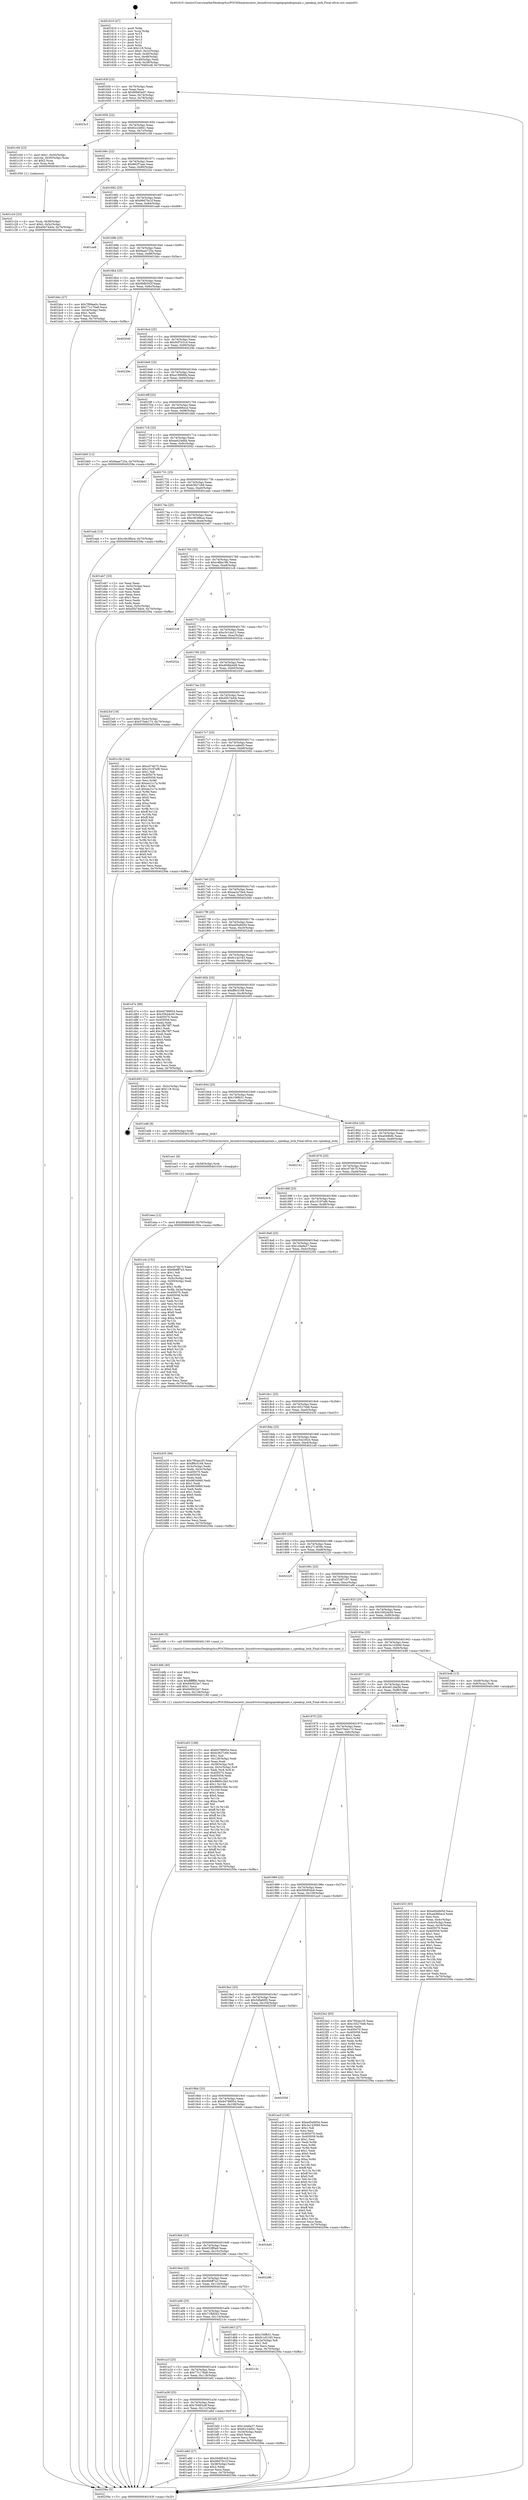 digraph "0x401610" {
  label = "0x401610 (/mnt/c/Users/mathe/Desktop/tcc/POCII/binaries/extr_linuxdriversstagingspeakupmain.c_speakup_lock_Final-ollvm.out::main(0))"
  labelloc = "t"
  node[shape=record]

  Entry [label="",width=0.3,height=0.3,shape=circle,fillcolor=black,style=filled]
  "0x40163f" [label="{
     0x40163f [23]\l
     | [instrs]\l
     &nbsp;&nbsp;0x40163f \<+3\>: mov -0x70(%rbp),%eax\l
     &nbsp;&nbsp;0x401642 \<+2\>: mov %eax,%ecx\l
     &nbsp;&nbsp;0x401644 \<+6\>: sub $0x80b83e97,%ecx\l
     &nbsp;&nbsp;0x40164a \<+3\>: mov %eax,-0x74(%rbp)\l
     &nbsp;&nbsp;0x40164d \<+3\>: mov %ecx,-0x78(%rbp)\l
     &nbsp;&nbsp;0x401650 \<+6\>: je 00000000004023c3 \<main+0xdb3\>\l
  }"]
  "0x4023c3" [label="{
     0x4023c3\l
  }", style=dashed]
  "0x401656" [label="{
     0x401656 [22]\l
     | [instrs]\l
     &nbsp;&nbsp;0x401656 \<+5\>: jmp 000000000040165b \<main+0x4b\>\l
     &nbsp;&nbsp;0x40165b \<+3\>: mov -0x74(%rbp),%eax\l
     &nbsp;&nbsp;0x40165e \<+5\>: sub $0x82c24841,%eax\l
     &nbsp;&nbsp;0x401663 \<+3\>: mov %eax,-0x7c(%rbp)\l
     &nbsp;&nbsp;0x401666 \<+6\>: je 0000000000401c0d \<main+0x5fd\>\l
  }"]
  Exit [label="",width=0.3,height=0.3,shape=circle,fillcolor=black,style=filled,peripheries=2]
  "0x401c0d" [label="{
     0x401c0d [23]\l
     | [instrs]\l
     &nbsp;&nbsp;0x401c0d \<+7\>: movl $0x1,-0x50(%rbp)\l
     &nbsp;&nbsp;0x401c14 \<+4\>: movslq -0x50(%rbp),%rax\l
     &nbsp;&nbsp;0x401c18 \<+4\>: shl $0x2,%rax\l
     &nbsp;&nbsp;0x401c1c \<+3\>: mov %rax,%rdi\l
     &nbsp;&nbsp;0x401c1f \<+5\>: call 0000000000401050 \<malloc@plt\>\l
     | [calls]\l
     &nbsp;&nbsp;0x401050 \{1\} (unknown)\l
  }"]
  "0x40166c" [label="{
     0x40166c [22]\l
     | [instrs]\l
     &nbsp;&nbsp;0x40166c \<+5\>: jmp 0000000000401671 \<main+0x61\>\l
     &nbsp;&nbsp;0x401671 \<+3\>: mov -0x74(%rbp),%eax\l
     &nbsp;&nbsp;0x401674 \<+5\>: sub $0x962f7aae,%eax\l
     &nbsp;&nbsp;0x401679 \<+3\>: mov %eax,-0x80(%rbp)\l
     &nbsp;&nbsp;0x40167c \<+6\>: je 000000000040232e \<main+0xd1e\>\l
  }"]
  "0x401eea" [label="{
     0x401eea [12]\l
     | [instrs]\l
     &nbsp;&nbsp;0x401eea \<+7\>: movl $0xd0dbb4d9,-0x70(%rbp)\l
     &nbsp;&nbsp;0x401ef1 \<+5\>: jmp 000000000040259a \<main+0xf8a\>\l
  }"]
  "0x40232e" [label="{
     0x40232e\l
  }", style=dashed]
  "0x401682" [label="{
     0x401682 [25]\l
     | [instrs]\l
     &nbsp;&nbsp;0x401682 \<+5\>: jmp 0000000000401687 \<main+0x77\>\l
     &nbsp;&nbsp;0x401687 \<+3\>: mov -0x74(%rbp),%eax\l
     &nbsp;&nbsp;0x40168a \<+5\>: sub $0x99d70c1f,%eax\l
     &nbsp;&nbsp;0x40168f \<+6\>: mov %eax,-0x84(%rbp)\l
     &nbsp;&nbsp;0x401695 \<+6\>: je 0000000000401aa8 \<main+0x498\>\l
  }"]
  "0x401ee1" [label="{
     0x401ee1 [9]\l
     | [instrs]\l
     &nbsp;&nbsp;0x401ee1 \<+4\>: mov -0x58(%rbp),%rdi\l
     &nbsp;&nbsp;0x401ee5 \<+5\>: call 0000000000401030 \<free@plt\>\l
     | [calls]\l
     &nbsp;&nbsp;0x401030 \{1\} (unknown)\l
  }"]
  "0x401aa8" [label="{
     0x401aa8\l
  }", style=dashed]
  "0x40169b" [label="{
     0x40169b [25]\l
     | [instrs]\l
     &nbsp;&nbsp;0x40169b \<+5\>: jmp 00000000004016a0 \<main+0x90\>\l
     &nbsp;&nbsp;0x4016a0 \<+3\>: mov -0x74(%rbp),%eax\l
     &nbsp;&nbsp;0x4016a3 \<+5\>: sub $0x9aae725a,%eax\l
     &nbsp;&nbsp;0x4016a8 \<+6\>: mov %eax,-0x88(%rbp)\l
     &nbsp;&nbsp;0x4016ae \<+6\>: je 0000000000401bbc \<main+0x5ac\>\l
  }"]
  "0x401e03" [label="{
     0x401e03 [168]\l
     | [instrs]\l
     &nbsp;&nbsp;0x401e03 \<+5\>: mov $0x64788954,%ecx\l
     &nbsp;&nbsp;0x401e08 \<+5\>: mov $0xb3827c69,%edx\l
     &nbsp;&nbsp;0x401e0d \<+3\>: mov $0x1,%sil\l
     &nbsp;&nbsp;0x401e10 \<+6\>: mov -0x128(%rbp),%edi\l
     &nbsp;&nbsp;0x401e16 \<+3\>: imul %eax,%edi\l
     &nbsp;&nbsp;0x401e19 \<+4\>: mov -0x58(%rbp),%r8\l
     &nbsp;&nbsp;0x401e1d \<+4\>: movslq -0x5c(%rbp),%r9\l
     &nbsp;&nbsp;0x401e21 \<+4\>: mov %edi,(%r8,%r9,4)\l
     &nbsp;&nbsp;0x401e25 \<+7\>: mov 0x405070,%eax\l
     &nbsp;&nbsp;0x401e2c \<+7\>: mov 0x405058,%edi\l
     &nbsp;&nbsp;0x401e33 \<+3\>: mov %eax,%r10d\l
     &nbsp;&nbsp;0x401e36 \<+7\>: add $0x9880c3b0,%r10d\l
     &nbsp;&nbsp;0x401e3d \<+4\>: sub $0x1,%r10d\l
     &nbsp;&nbsp;0x401e41 \<+7\>: sub $0x9880c3b0,%r10d\l
     &nbsp;&nbsp;0x401e48 \<+4\>: imul %r10d,%eax\l
     &nbsp;&nbsp;0x401e4c \<+3\>: and $0x1,%eax\l
     &nbsp;&nbsp;0x401e4f \<+3\>: cmp $0x0,%eax\l
     &nbsp;&nbsp;0x401e52 \<+4\>: sete %r11b\l
     &nbsp;&nbsp;0x401e56 \<+3\>: cmp $0xa,%edi\l
     &nbsp;&nbsp;0x401e59 \<+3\>: setl %bl\l
     &nbsp;&nbsp;0x401e5c \<+3\>: mov %r11b,%r14b\l
     &nbsp;&nbsp;0x401e5f \<+4\>: xor $0xff,%r14b\l
     &nbsp;&nbsp;0x401e63 \<+3\>: mov %bl,%r15b\l
     &nbsp;&nbsp;0x401e66 \<+4\>: xor $0xff,%r15b\l
     &nbsp;&nbsp;0x401e6a \<+4\>: xor $0x0,%sil\l
     &nbsp;&nbsp;0x401e6e \<+3\>: mov %r14b,%r12b\l
     &nbsp;&nbsp;0x401e71 \<+4\>: and $0x0,%r12b\l
     &nbsp;&nbsp;0x401e75 \<+3\>: and %sil,%r11b\l
     &nbsp;&nbsp;0x401e78 \<+3\>: mov %r15b,%r13b\l
     &nbsp;&nbsp;0x401e7b \<+4\>: and $0x0,%r13b\l
     &nbsp;&nbsp;0x401e7f \<+3\>: and %sil,%bl\l
     &nbsp;&nbsp;0x401e82 \<+3\>: or %r11b,%r12b\l
     &nbsp;&nbsp;0x401e85 \<+3\>: or %bl,%r13b\l
     &nbsp;&nbsp;0x401e88 \<+3\>: xor %r13b,%r12b\l
     &nbsp;&nbsp;0x401e8b \<+3\>: or %r15b,%r14b\l
     &nbsp;&nbsp;0x401e8e \<+4\>: xor $0xff,%r14b\l
     &nbsp;&nbsp;0x401e92 \<+4\>: or $0x0,%sil\l
     &nbsp;&nbsp;0x401e96 \<+3\>: and %sil,%r14b\l
     &nbsp;&nbsp;0x401e99 \<+3\>: or %r14b,%r12b\l
     &nbsp;&nbsp;0x401e9c \<+4\>: test $0x1,%r12b\l
     &nbsp;&nbsp;0x401ea0 \<+3\>: cmovne %edx,%ecx\l
     &nbsp;&nbsp;0x401ea3 \<+3\>: mov %ecx,-0x70(%rbp)\l
     &nbsp;&nbsp;0x401ea6 \<+5\>: jmp 000000000040259a \<main+0xf8a\>\l
  }"]
  "0x401bbc" [label="{
     0x401bbc [27]\l
     | [instrs]\l
     &nbsp;&nbsp;0x401bbc \<+5\>: mov $0x7f99ae0c,%eax\l
     &nbsp;&nbsp;0x401bc1 \<+5\>: mov $0x77c176a8,%ecx\l
     &nbsp;&nbsp;0x401bc6 \<+3\>: mov -0x34(%rbp),%edx\l
     &nbsp;&nbsp;0x401bc9 \<+3\>: cmp $0x1,%edx\l
     &nbsp;&nbsp;0x401bcc \<+3\>: cmovl %ecx,%eax\l
     &nbsp;&nbsp;0x401bcf \<+3\>: mov %eax,-0x70(%rbp)\l
     &nbsp;&nbsp;0x401bd2 \<+5\>: jmp 000000000040259a \<main+0xf8a\>\l
  }"]
  "0x4016b4" [label="{
     0x4016b4 [25]\l
     | [instrs]\l
     &nbsp;&nbsp;0x4016b4 \<+5\>: jmp 00000000004016b9 \<main+0xa9\>\l
     &nbsp;&nbsp;0x4016b9 \<+3\>: mov -0x74(%rbp),%eax\l
     &nbsp;&nbsp;0x4016bc \<+5\>: sub $0x9bfb502f,%eax\l
     &nbsp;&nbsp;0x4016c1 \<+6\>: mov %eax,-0x8c(%rbp)\l
     &nbsp;&nbsp;0x4016c7 \<+6\>: je 0000000000402040 \<main+0xa30\>\l
  }"]
  "0x401ddb" [label="{
     0x401ddb [40]\l
     | [instrs]\l
     &nbsp;&nbsp;0x401ddb \<+5\>: mov $0x2,%ecx\l
     &nbsp;&nbsp;0x401de0 \<+1\>: cltd\l
     &nbsp;&nbsp;0x401de1 \<+2\>: idiv %ecx\l
     &nbsp;&nbsp;0x401de3 \<+6\>: imul $0xfffffffe,%edx,%ecx\l
     &nbsp;&nbsp;0x401de9 \<+6\>: sub $0x840922e7,%ecx\l
     &nbsp;&nbsp;0x401def \<+3\>: add $0x1,%ecx\l
     &nbsp;&nbsp;0x401df2 \<+6\>: add $0x840922e7,%ecx\l
     &nbsp;&nbsp;0x401df8 \<+6\>: mov %ecx,-0x128(%rbp)\l
     &nbsp;&nbsp;0x401dfe \<+5\>: call 0000000000401160 \<next_i\>\l
     | [calls]\l
     &nbsp;&nbsp;0x401160 \{1\} (/mnt/c/Users/mathe/Desktop/tcc/POCII/binaries/extr_linuxdriversstagingspeakupmain.c_speakup_lock_Final-ollvm.out::next_i)\l
  }"]
  "0x402040" [label="{
     0x402040\l
  }", style=dashed]
  "0x4016cd" [label="{
     0x4016cd [25]\l
     | [instrs]\l
     &nbsp;&nbsp;0x4016cd \<+5\>: jmp 00000000004016d2 \<main+0xc2\>\l
     &nbsp;&nbsp;0x4016d2 \<+3\>: mov -0x74(%rbp),%eax\l
     &nbsp;&nbsp;0x4016d5 \<+5\>: sub $0x9cf7e31d,%eax\l
     &nbsp;&nbsp;0x4016da \<+6\>: mov %eax,-0x90(%rbp)\l
     &nbsp;&nbsp;0x4016e0 \<+6\>: je 000000000040229e \<main+0xc8e\>\l
  }"]
  "0x401c24" [label="{
     0x401c24 [23]\l
     | [instrs]\l
     &nbsp;&nbsp;0x401c24 \<+4\>: mov %rax,-0x58(%rbp)\l
     &nbsp;&nbsp;0x401c28 \<+7\>: movl $0x0,-0x5c(%rbp)\l
     &nbsp;&nbsp;0x401c2f \<+7\>: movl $0xd5b74dcb,-0x70(%rbp)\l
     &nbsp;&nbsp;0x401c36 \<+5\>: jmp 000000000040259a \<main+0xf8a\>\l
  }"]
  "0x40229e" [label="{
     0x40229e\l
  }", style=dashed]
  "0x4016e6" [label="{
     0x4016e6 [25]\l
     | [instrs]\l
     &nbsp;&nbsp;0x4016e6 \<+5\>: jmp 00000000004016eb \<main+0xdb\>\l
     &nbsp;&nbsp;0x4016eb \<+3\>: mov -0x74(%rbp),%eax\l
     &nbsp;&nbsp;0x4016ee \<+5\>: sub $0xa19996fa,%eax\l
     &nbsp;&nbsp;0x4016f3 \<+6\>: mov %eax,-0x94(%rbp)\l
     &nbsp;&nbsp;0x4016f9 \<+6\>: je 000000000040204c \<main+0xa3c\>\l
  }"]
  "0x401b53" [label="{
     0x401b53 [93]\l
     | [instrs]\l
     &nbsp;&nbsp;0x401b53 \<+5\>: mov $0xed5a9d5d,%ecx\l
     &nbsp;&nbsp;0x401b58 \<+5\>: mov $0xa4d66ecd,%edx\l
     &nbsp;&nbsp;0x401b5d \<+2\>: xor %esi,%esi\l
     &nbsp;&nbsp;0x401b5f \<+3\>: mov %eax,-0x4c(%rbp)\l
     &nbsp;&nbsp;0x401b62 \<+3\>: mov -0x4c(%rbp),%eax\l
     &nbsp;&nbsp;0x401b65 \<+3\>: mov %eax,-0x34(%rbp)\l
     &nbsp;&nbsp;0x401b68 \<+7\>: mov 0x405070,%eax\l
     &nbsp;&nbsp;0x401b6f \<+8\>: mov 0x405058,%r8d\l
     &nbsp;&nbsp;0x401b77 \<+3\>: sub $0x1,%esi\l
     &nbsp;&nbsp;0x401b7a \<+3\>: mov %eax,%r9d\l
     &nbsp;&nbsp;0x401b7d \<+3\>: add %esi,%r9d\l
     &nbsp;&nbsp;0x401b80 \<+4\>: imul %r9d,%eax\l
     &nbsp;&nbsp;0x401b84 \<+3\>: and $0x1,%eax\l
     &nbsp;&nbsp;0x401b87 \<+3\>: cmp $0x0,%eax\l
     &nbsp;&nbsp;0x401b8a \<+4\>: sete %r10b\l
     &nbsp;&nbsp;0x401b8e \<+4\>: cmp $0xa,%r8d\l
     &nbsp;&nbsp;0x401b92 \<+4\>: setl %r11b\l
     &nbsp;&nbsp;0x401b96 \<+3\>: mov %r10b,%bl\l
     &nbsp;&nbsp;0x401b99 \<+3\>: and %r11b,%bl\l
     &nbsp;&nbsp;0x401b9c \<+3\>: xor %r11b,%r10b\l
     &nbsp;&nbsp;0x401b9f \<+3\>: or %r10b,%bl\l
     &nbsp;&nbsp;0x401ba2 \<+3\>: test $0x1,%bl\l
     &nbsp;&nbsp;0x401ba5 \<+3\>: cmovne %edx,%ecx\l
     &nbsp;&nbsp;0x401ba8 \<+3\>: mov %ecx,-0x70(%rbp)\l
     &nbsp;&nbsp;0x401bab \<+5\>: jmp 000000000040259a \<main+0xf8a\>\l
  }"]
  "0x40204c" [label="{
     0x40204c\l
  }", style=dashed]
  "0x4016ff" [label="{
     0x4016ff [25]\l
     | [instrs]\l
     &nbsp;&nbsp;0x4016ff \<+5\>: jmp 0000000000401704 \<main+0xf4\>\l
     &nbsp;&nbsp;0x401704 \<+3\>: mov -0x74(%rbp),%eax\l
     &nbsp;&nbsp;0x401707 \<+5\>: sub $0xa4d66ecd,%eax\l
     &nbsp;&nbsp;0x40170c \<+6\>: mov %eax,-0x98(%rbp)\l
     &nbsp;&nbsp;0x401712 \<+6\>: je 0000000000401bb0 \<main+0x5a0\>\l
  }"]
  "0x401610" [label="{
     0x401610 [47]\l
     | [instrs]\l
     &nbsp;&nbsp;0x401610 \<+1\>: push %rbp\l
     &nbsp;&nbsp;0x401611 \<+3\>: mov %rsp,%rbp\l
     &nbsp;&nbsp;0x401614 \<+2\>: push %r15\l
     &nbsp;&nbsp;0x401616 \<+2\>: push %r14\l
     &nbsp;&nbsp;0x401618 \<+2\>: push %r13\l
     &nbsp;&nbsp;0x40161a \<+2\>: push %r12\l
     &nbsp;&nbsp;0x40161c \<+1\>: push %rbx\l
     &nbsp;&nbsp;0x40161d \<+7\>: sub $0x118,%rsp\l
     &nbsp;&nbsp;0x401624 \<+7\>: movl $0x0,-0x3c(%rbp)\l
     &nbsp;&nbsp;0x40162b \<+3\>: mov %edi,-0x40(%rbp)\l
     &nbsp;&nbsp;0x40162e \<+4\>: mov %rsi,-0x48(%rbp)\l
     &nbsp;&nbsp;0x401632 \<+3\>: mov -0x40(%rbp),%edi\l
     &nbsp;&nbsp;0x401635 \<+3\>: mov %edi,-0x38(%rbp)\l
     &nbsp;&nbsp;0x401638 \<+7\>: movl $0x79483cdf,-0x70(%rbp)\l
  }"]
  "0x401bb0" [label="{
     0x401bb0 [12]\l
     | [instrs]\l
     &nbsp;&nbsp;0x401bb0 \<+7\>: movl $0x9aae725a,-0x70(%rbp)\l
     &nbsp;&nbsp;0x401bb7 \<+5\>: jmp 000000000040259a \<main+0xf8a\>\l
  }"]
  "0x401718" [label="{
     0x401718 [25]\l
     | [instrs]\l
     &nbsp;&nbsp;0x401718 \<+5\>: jmp 000000000040171d \<main+0x10d\>\l
     &nbsp;&nbsp;0x40171d \<+3\>: mov -0x74(%rbp),%eax\l
     &nbsp;&nbsp;0x401720 \<+5\>: sub $0xaa424dd4,%eax\l
     &nbsp;&nbsp;0x401725 \<+6\>: mov %eax,-0x9c(%rbp)\l
     &nbsp;&nbsp;0x40172b \<+6\>: je 00000000004020d2 \<main+0xac2\>\l
  }"]
  "0x40259a" [label="{
     0x40259a [5]\l
     | [instrs]\l
     &nbsp;&nbsp;0x40259a \<+5\>: jmp 000000000040163f \<main+0x2f\>\l
  }"]
  "0x4020d2" [label="{
     0x4020d2\l
  }", style=dashed]
  "0x401731" [label="{
     0x401731 [25]\l
     | [instrs]\l
     &nbsp;&nbsp;0x401731 \<+5\>: jmp 0000000000401736 \<main+0x126\>\l
     &nbsp;&nbsp;0x401736 \<+3\>: mov -0x74(%rbp),%eax\l
     &nbsp;&nbsp;0x401739 \<+5\>: sub $0xb3827c69,%eax\l
     &nbsp;&nbsp;0x40173e \<+6\>: mov %eax,-0xa0(%rbp)\l
     &nbsp;&nbsp;0x401744 \<+6\>: je 0000000000401eab \<main+0x89b\>\l
  }"]
  "0x401a51" [label="{
     0x401a51\l
  }", style=dashed]
  "0x401eab" [label="{
     0x401eab [12]\l
     | [instrs]\l
     &nbsp;&nbsp;0x401eab \<+7\>: movl $0xc4b38bce,-0x70(%rbp)\l
     &nbsp;&nbsp;0x401eb2 \<+5\>: jmp 000000000040259a \<main+0xf8a\>\l
  }"]
  "0x40174a" [label="{
     0x40174a [25]\l
     | [instrs]\l
     &nbsp;&nbsp;0x40174a \<+5\>: jmp 000000000040174f \<main+0x13f\>\l
     &nbsp;&nbsp;0x40174f \<+3\>: mov -0x74(%rbp),%eax\l
     &nbsp;&nbsp;0x401752 \<+5\>: sub $0xc4b38bce,%eax\l
     &nbsp;&nbsp;0x401757 \<+6\>: mov %eax,-0xa4(%rbp)\l
     &nbsp;&nbsp;0x40175d \<+6\>: je 0000000000401eb7 \<main+0x8a7\>\l
  }"]
  "0x401a8d" [label="{
     0x401a8d [27]\l
     | [instrs]\l
     &nbsp;&nbsp;0x401a8d \<+5\>: mov $0x594954c8,%eax\l
     &nbsp;&nbsp;0x401a92 \<+5\>: mov $0x99d70c1f,%ecx\l
     &nbsp;&nbsp;0x401a97 \<+3\>: mov -0x38(%rbp),%edx\l
     &nbsp;&nbsp;0x401a9a \<+3\>: cmp $0x2,%edx\l
     &nbsp;&nbsp;0x401a9d \<+3\>: cmovne %ecx,%eax\l
     &nbsp;&nbsp;0x401aa0 \<+3\>: mov %eax,-0x70(%rbp)\l
     &nbsp;&nbsp;0x401aa3 \<+5\>: jmp 000000000040259a \<main+0xf8a\>\l
  }"]
  "0x401eb7" [label="{
     0x401eb7 [33]\l
     | [instrs]\l
     &nbsp;&nbsp;0x401eb7 \<+2\>: xor %eax,%eax\l
     &nbsp;&nbsp;0x401eb9 \<+3\>: mov -0x5c(%rbp),%ecx\l
     &nbsp;&nbsp;0x401ebc \<+2\>: mov %eax,%edx\l
     &nbsp;&nbsp;0x401ebe \<+2\>: sub %ecx,%edx\l
     &nbsp;&nbsp;0x401ec0 \<+2\>: mov %eax,%ecx\l
     &nbsp;&nbsp;0x401ec2 \<+3\>: sub $0x1,%ecx\l
     &nbsp;&nbsp;0x401ec5 \<+2\>: add %ecx,%edx\l
     &nbsp;&nbsp;0x401ec7 \<+2\>: sub %edx,%eax\l
     &nbsp;&nbsp;0x401ec9 \<+3\>: mov %eax,-0x5c(%rbp)\l
     &nbsp;&nbsp;0x401ecc \<+7\>: movl $0xd5b74dcb,-0x70(%rbp)\l
     &nbsp;&nbsp;0x401ed3 \<+5\>: jmp 000000000040259a \<main+0xf8a\>\l
  }"]
  "0x401763" [label="{
     0x401763 [25]\l
     | [instrs]\l
     &nbsp;&nbsp;0x401763 \<+5\>: jmp 0000000000401768 \<main+0x158\>\l
     &nbsp;&nbsp;0x401768 \<+3\>: mov -0x74(%rbp),%eax\l
     &nbsp;&nbsp;0x40176b \<+5\>: sub $0xc4fba196,%eax\l
     &nbsp;&nbsp;0x401770 \<+6\>: mov %eax,-0xa8(%rbp)\l
     &nbsp;&nbsp;0x401776 \<+6\>: je 00000000004021c8 \<main+0xbb8\>\l
  }"]
  "0x401a38" [label="{
     0x401a38 [25]\l
     | [instrs]\l
     &nbsp;&nbsp;0x401a38 \<+5\>: jmp 0000000000401a3d \<main+0x42d\>\l
     &nbsp;&nbsp;0x401a3d \<+3\>: mov -0x74(%rbp),%eax\l
     &nbsp;&nbsp;0x401a40 \<+5\>: sub $0x79483cdf,%eax\l
     &nbsp;&nbsp;0x401a45 \<+6\>: mov %eax,-0x11c(%rbp)\l
     &nbsp;&nbsp;0x401a4b \<+6\>: je 0000000000401a8d \<main+0x47d\>\l
  }"]
  "0x4021c8" [label="{
     0x4021c8\l
  }", style=dashed]
  "0x40177c" [label="{
     0x40177c [25]\l
     | [instrs]\l
     &nbsp;&nbsp;0x40177c \<+5\>: jmp 0000000000401781 \<main+0x171\>\l
     &nbsp;&nbsp;0x401781 \<+3\>: mov -0x74(%rbp),%eax\l
     &nbsp;&nbsp;0x401784 \<+5\>: sub $0xc5c1da12,%eax\l
     &nbsp;&nbsp;0x401789 \<+6\>: mov %eax,-0xac(%rbp)\l
     &nbsp;&nbsp;0x40178f \<+6\>: je 000000000040252a \<main+0xf1a\>\l
  }"]
  "0x401bf2" [label="{
     0x401bf2 [27]\l
     | [instrs]\l
     &nbsp;&nbsp;0x401bf2 \<+5\>: mov $0x144efa37,%eax\l
     &nbsp;&nbsp;0x401bf7 \<+5\>: mov $0x82c24841,%ecx\l
     &nbsp;&nbsp;0x401bfc \<+3\>: mov -0x34(%rbp),%edx\l
     &nbsp;&nbsp;0x401bff \<+3\>: cmp $0x0,%edx\l
     &nbsp;&nbsp;0x401c02 \<+3\>: cmove %ecx,%eax\l
     &nbsp;&nbsp;0x401c05 \<+3\>: mov %eax,-0x70(%rbp)\l
     &nbsp;&nbsp;0x401c08 \<+5\>: jmp 000000000040259a \<main+0xf8a\>\l
  }"]
  "0x40252a" [label="{
     0x40252a\l
  }", style=dashed]
  "0x401795" [label="{
     0x401795 [25]\l
     | [instrs]\l
     &nbsp;&nbsp;0x401795 \<+5\>: jmp 000000000040179a \<main+0x18a\>\l
     &nbsp;&nbsp;0x40179a \<+3\>: mov -0x74(%rbp),%eax\l
     &nbsp;&nbsp;0x40179d \<+5\>: sub $0xd0dbb4d9,%eax\l
     &nbsp;&nbsp;0x4017a2 \<+6\>: mov %eax,-0xb0(%rbp)\l
     &nbsp;&nbsp;0x4017a8 \<+6\>: je 00000000004023cf \<main+0xdbf\>\l
  }"]
  "0x401a1f" [label="{
     0x401a1f [25]\l
     | [instrs]\l
     &nbsp;&nbsp;0x401a1f \<+5\>: jmp 0000000000401a24 \<main+0x414\>\l
     &nbsp;&nbsp;0x401a24 \<+3\>: mov -0x74(%rbp),%eax\l
     &nbsp;&nbsp;0x401a27 \<+5\>: sub $0x77c176a8,%eax\l
     &nbsp;&nbsp;0x401a2c \<+6\>: mov %eax,-0x118(%rbp)\l
     &nbsp;&nbsp;0x401a32 \<+6\>: je 0000000000401bf2 \<main+0x5e2\>\l
  }"]
  "0x4023cf" [label="{
     0x4023cf [19]\l
     | [instrs]\l
     &nbsp;&nbsp;0x4023cf \<+7\>: movl $0x0,-0x3c(%rbp)\l
     &nbsp;&nbsp;0x4023d6 \<+7\>: movl $0x570eb173,-0x70(%rbp)\l
     &nbsp;&nbsp;0x4023dd \<+5\>: jmp 000000000040259a \<main+0xf8a\>\l
  }"]
  "0x4017ae" [label="{
     0x4017ae [25]\l
     | [instrs]\l
     &nbsp;&nbsp;0x4017ae \<+5\>: jmp 00000000004017b3 \<main+0x1a3\>\l
     &nbsp;&nbsp;0x4017b3 \<+3\>: mov -0x74(%rbp),%eax\l
     &nbsp;&nbsp;0x4017b6 \<+5\>: sub $0xd5b74dcb,%eax\l
     &nbsp;&nbsp;0x4017bb \<+6\>: mov %eax,-0xb4(%rbp)\l
     &nbsp;&nbsp;0x4017c1 \<+6\>: je 0000000000401c3b \<main+0x62b\>\l
  }"]
  "0x40215c" [label="{
     0x40215c\l
  }", style=dashed]
  "0x401c3b" [label="{
     0x401c3b [144]\l
     | [instrs]\l
     &nbsp;&nbsp;0x401c3b \<+5\>: mov $0xc074b75,%eax\l
     &nbsp;&nbsp;0x401c40 \<+5\>: mov $0x10197ef6,%ecx\l
     &nbsp;&nbsp;0x401c45 \<+2\>: mov $0x1,%dl\l
     &nbsp;&nbsp;0x401c47 \<+7\>: mov 0x405070,%esi\l
     &nbsp;&nbsp;0x401c4e \<+7\>: mov 0x405058,%edi\l
     &nbsp;&nbsp;0x401c55 \<+3\>: mov %esi,%r8d\l
     &nbsp;&nbsp;0x401c58 \<+7\>: add $0xee21c7a,%r8d\l
     &nbsp;&nbsp;0x401c5f \<+4\>: sub $0x1,%r8d\l
     &nbsp;&nbsp;0x401c63 \<+7\>: sub $0xee21c7a,%r8d\l
     &nbsp;&nbsp;0x401c6a \<+4\>: imul %r8d,%esi\l
     &nbsp;&nbsp;0x401c6e \<+3\>: and $0x1,%esi\l
     &nbsp;&nbsp;0x401c71 \<+3\>: cmp $0x0,%esi\l
     &nbsp;&nbsp;0x401c74 \<+4\>: sete %r9b\l
     &nbsp;&nbsp;0x401c78 \<+3\>: cmp $0xa,%edi\l
     &nbsp;&nbsp;0x401c7b \<+4\>: setl %r10b\l
     &nbsp;&nbsp;0x401c7f \<+3\>: mov %r9b,%r11b\l
     &nbsp;&nbsp;0x401c82 \<+4\>: xor $0xff,%r11b\l
     &nbsp;&nbsp;0x401c86 \<+3\>: mov %r10b,%bl\l
     &nbsp;&nbsp;0x401c89 \<+3\>: xor $0xff,%bl\l
     &nbsp;&nbsp;0x401c8c \<+3\>: xor $0x0,%dl\l
     &nbsp;&nbsp;0x401c8f \<+3\>: mov %r11b,%r14b\l
     &nbsp;&nbsp;0x401c92 \<+4\>: and $0x0,%r14b\l
     &nbsp;&nbsp;0x401c96 \<+3\>: and %dl,%r9b\l
     &nbsp;&nbsp;0x401c99 \<+3\>: mov %bl,%r15b\l
     &nbsp;&nbsp;0x401c9c \<+4\>: and $0x0,%r15b\l
     &nbsp;&nbsp;0x401ca0 \<+3\>: and %dl,%r10b\l
     &nbsp;&nbsp;0x401ca3 \<+3\>: or %r9b,%r14b\l
     &nbsp;&nbsp;0x401ca6 \<+3\>: or %r10b,%r15b\l
     &nbsp;&nbsp;0x401ca9 \<+3\>: xor %r15b,%r14b\l
     &nbsp;&nbsp;0x401cac \<+3\>: or %bl,%r11b\l
     &nbsp;&nbsp;0x401caf \<+4\>: xor $0xff,%r11b\l
     &nbsp;&nbsp;0x401cb3 \<+3\>: or $0x0,%dl\l
     &nbsp;&nbsp;0x401cb6 \<+3\>: and %dl,%r11b\l
     &nbsp;&nbsp;0x401cb9 \<+3\>: or %r11b,%r14b\l
     &nbsp;&nbsp;0x401cbc \<+4\>: test $0x1,%r14b\l
     &nbsp;&nbsp;0x401cc0 \<+3\>: cmovne %ecx,%eax\l
     &nbsp;&nbsp;0x401cc3 \<+3\>: mov %eax,-0x70(%rbp)\l
     &nbsp;&nbsp;0x401cc6 \<+5\>: jmp 000000000040259a \<main+0xf8a\>\l
  }"]
  "0x4017c7" [label="{
     0x4017c7 [25]\l
     | [instrs]\l
     &nbsp;&nbsp;0x4017c7 \<+5\>: jmp 00000000004017cc \<main+0x1bc\>\l
     &nbsp;&nbsp;0x4017cc \<+3\>: mov -0x74(%rbp),%eax\l
     &nbsp;&nbsp;0x4017cf \<+5\>: sub $0xe1ca8e00,%eax\l
     &nbsp;&nbsp;0x4017d4 \<+6\>: mov %eax,-0xb8(%rbp)\l
     &nbsp;&nbsp;0x4017da \<+6\>: je 0000000000402582 \<main+0xf72\>\l
  }"]
  "0x401a06" [label="{
     0x401a06 [25]\l
     | [instrs]\l
     &nbsp;&nbsp;0x401a06 \<+5\>: jmp 0000000000401a0b \<main+0x3fb\>\l
     &nbsp;&nbsp;0x401a0b \<+3\>: mov -0x74(%rbp),%eax\l
     &nbsp;&nbsp;0x401a0e \<+5\>: sub $0x71fbf262,%eax\l
     &nbsp;&nbsp;0x401a13 \<+6\>: mov %eax,-0x114(%rbp)\l
     &nbsp;&nbsp;0x401a19 \<+6\>: je 000000000040215c \<main+0xb4c\>\l
  }"]
  "0x402582" [label="{
     0x402582\l
  }", style=dashed]
  "0x4017e0" [label="{
     0x4017e0 [25]\l
     | [instrs]\l
     &nbsp;&nbsp;0x4017e0 \<+5\>: jmp 00000000004017e5 \<main+0x1d5\>\l
     &nbsp;&nbsp;0x4017e5 \<+3\>: mov -0x74(%rbp),%eax\l
     &nbsp;&nbsp;0x4017e8 \<+5\>: sub $0xea2a70e4,%eax\l
     &nbsp;&nbsp;0x4017ed \<+6\>: mov %eax,-0xbc(%rbp)\l
     &nbsp;&nbsp;0x4017f3 \<+6\>: je 0000000000402564 \<main+0xf54\>\l
  }"]
  "0x401d63" [label="{
     0x401d63 [27]\l
     | [instrs]\l
     &nbsp;&nbsp;0x401d63 \<+5\>: mov $0x156fb51,%eax\l
     &nbsp;&nbsp;0x401d68 \<+5\>: mov $0xfc1d2183,%ecx\l
     &nbsp;&nbsp;0x401d6d \<+3\>: mov -0x2e(%rbp),%dl\l
     &nbsp;&nbsp;0x401d70 \<+3\>: test $0x1,%dl\l
     &nbsp;&nbsp;0x401d73 \<+3\>: cmovne %ecx,%eax\l
     &nbsp;&nbsp;0x401d76 \<+3\>: mov %eax,-0x70(%rbp)\l
     &nbsp;&nbsp;0x401d79 \<+5\>: jmp 000000000040259a \<main+0xf8a\>\l
  }"]
  "0x402564" [label="{
     0x402564\l
  }", style=dashed]
  "0x4017f9" [label="{
     0x4017f9 [25]\l
     | [instrs]\l
     &nbsp;&nbsp;0x4017f9 \<+5\>: jmp 00000000004017fe \<main+0x1ee\>\l
     &nbsp;&nbsp;0x4017fe \<+3\>: mov -0x74(%rbp),%eax\l
     &nbsp;&nbsp;0x401801 \<+5\>: sub $0xed5a9d5d,%eax\l
     &nbsp;&nbsp;0x401806 \<+6\>: mov %eax,-0xc0(%rbp)\l
     &nbsp;&nbsp;0x40180c \<+6\>: je 00000000004024a8 \<main+0xe98\>\l
  }"]
  "0x4019ed" [label="{
     0x4019ed [25]\l
     | [instrs]\l
     &nbsp;&nbsp;0x4019ed \<+5\>: jmp 00000000004019f2 \<main+0x3e2\>\l
     &nbsp;&nbsp;0x4019f2 \<+3\>: mov -0x74(%rbp),%eax\l
     &nbsp;&nbsp;0x4019f5 \<+5\>: sub $0x6b6ff7a3,%eax\l
     &nbsp;&nbsp;0x4019fa \<+6\>: mov %eax,-0x110(%rbp)\l
     &nbsp;&nbsp;0x401a00 \<+6\>: je 0000000000401d63 \<main+0x753\>\l
  }"]
  "0x4024a8" [label="{
     0x4024a8\l
  }", style=dashed]
  "0x401812" [label="{
     0x401812 [25]\l
     | [instrs]\l
     &nbsp;&nbsp;0x401812 \<+5\>: jmp 0000000000401817 \<main+0x207\>\l
     &nbsp;&nbsp;0x401817 \<+3\>: mov -0x74(%rbp),%eax\l
     &nbsp;&nbsp;0x40181a \<+5\>: sub $0xfc1d2183,%eax\l
     &nbsp;&nbsp;0x40181f \<+6\>: mov %eax,-0xc4(%rbp)\l
     &nbsp;&nbsp;0x401825 \<+6\>: je 0000000000401d7e \<main+0x76e\>\l
  }"]
  "0x402286" [label="{
     0x402286\l
  }", style=dashed]
  "0x401d7e" [label="{
     0x401d7e [88]\l
     | [instrs]\l
     &nbsp;&nbsp;0x401d7e \<+5\>: mov $0x64788954,%eax\l
     &nbsp;&nbsp;0x401d83 \<+5\>: mov $0x3562dc00,%ecx\l
     &nbsp;&nbsp;0x401d88 \<+7\>: mov 0x405070,%edx\l
     &nbsp;&nbsp;0x401d8f \<+7\>: mov 0x405058,%esi\l
     &nbsp;&nbsp;0x401d96 \<+2\>: mov %edx,%edi\l
     &nbsp;&nbsp;0x401d98 \<+6\>: sub $0x1ffa78f7,%edi\l
     &nbsp;&nbsp;0x401d9e \<+3\>: sub $0x1,%edi\l
     &nbsp;&nbsp;0x401da1 \<+6\>: add $0x1ffa78f7,%edi\l
     &nbsp;&nbsp;0x401da7 \<+3\>: imul %edi,%edx\l
     &nbsp;&nbsp;0x401daa \<+3\>: and $0x1,%edx\l
     &nbsp;&nbsp;0x401dad \<+3\>: cmp $0x0,%edx\l
     &nbsp;&nbsp;0x401db0 \<+4\>: sete %r8b\l
     &nbsp;&nbsp;0x401db4 \<+3\>: cmp $0xa,%esi\l
     &nbsp;&nbsp;0x401db7 \<+4\>: setl %r9b\l
     &nbsp;&nbsp;0x401dbb \<+3\>: mov %r8b,%r10b\l
     &nbsp;&nbsp;0x401dbe \<+3\>: and %r9b,%r10b\l
     &nbsp;&nbsp;0x401dc1 \<+3\>: xor %r9b,%r8b\l
     &nbsp;&nbsp;0x401dc4 \<+3\>: or %r8b,%r10b\l
     &nbsp;&nbsp;0x401dc7 \<+4\>: test $0x1,%r10b\l
     &nbsp;&nbsp;0x401dcb \<+3\>: cmovne %ecx,%eax\l
     &nbsp;&nbsp;0x401dce \<+3\>: mov %eax,-0x70(%rbp)\l
     &nbsp;&nbsp;0x401dd1 \<+5\>: jmp 000000000040259a \<main+0xf8a\>\l
  }"]
  "0x40182b" [label="{
     0x40182b [25]\l
     | [instrs]\l
     &nbsp;&nbsp;0x40182b \<+5\>: jmp 0000000000401830 \<main+0x220\>\l
     &nbsp;&nbsp;0x401830 \<+3\>: mov -0x74(%rbp),%eax\l
     &nbsp;&nbsp;0x401833 \<+5\>: sub $0xff9c5168,%eax\l
     &nbsp;&nbsp;0x401838 \<+6\>: mov %eax,-0xc8(%rbp)\l
     &nbsp;&nbsp;0x40183e \<+6\>: je 0000000000402493 \<main+0xe83\>\l
  }"]
  "0x4019d4" [label="{
     0x4019d4 [25]\l
     | [instrs]\l
     &nbsp;&nbsp;0x4019d4 \<+5\>: jmp 00000000004019d9 \<main+0x3c9\>\l
     &nbsp;&nbsp;0x4019d9 \<+3\>: mov -0x74(%rbp),%eax\l
     &nbsp;&nbsp;0x4019dc \<+5\>: sub $0x652ff0e8,%eax\l
     &nbsp;&nbsp;0x4019e1 \<+6\>: mov %eax,-0x10c(%rbp)\l
     &nbsp;&nbsp;0x4019e7 \<+6\>: je 0000000000402286 \<main+0xc76\>\l
  }"]
  "0x402493" [label="{
     0x402493 [21]\l
     | [instrs]\l
     &nbsp;&nbsp;0x402493 \<+3\>: mov -0x2c(%rbp),%eax\l
     &nbsp;&nbsp;0x402496 \<+7\>: add $0x118,%rsp\l
     &nbsp;&nbsp;0x40249d \<+1\>: pop %rbx\l
     &nbsp;&nbsp;0x40249e \<+2\>: pop %r12\l
     &nbsp;&nbsp;0x4024a0 \<+2\>: pop %r13\l
     &nbsp;&nbsp;0x4024a2 \<+2\>: pop %r14\l
     &nbsp;&nbsp;0x4024a4 \<+2\>: pop %r15\l
     &nbsp;&nbsp;0x4024a6 \<+1\>: pop %rbp\l
     &nbsp;&nbsp;0x4024a7 \<+1\>: ret\l
  }"]
  "0x401844" [label="{
     0x401844 [25]\l
     | [instrs]\l
     &nbsp;&nbsp;0x401844 \<+5\>: jmp 0000000000401849 \<main+0x239\>\l
     &nbsp;&nbsp;0x401849 \<+3\>: mov -0x74(%rbp),%eax\l
     &nbsp;&nbsp;0x40184c \<+5\>: sub $0x156fb51,%eax\l
     &nbsp;&nbsp;0x401851 \<+6\>: mov %eax,-0xcc(%rbp)\l
     &nbsp;&nbsp;0x401857 \<+6\>: je 0000000000401ed8 \<main+0x8c8\>\l
  }"]
  "0x4024d0" [label="{
     0x4024d0\l
  }", style=dashed]
  "0x401ed8" [label="{
     0x401ed8 [9]\l
     | [instrs]\l
     &nbsp;&nbsp;0x401ed8 \<+4\>: mov -0x58(%rbp),%rdi\l
     &nbsp;&nbsp;0x401edc \<+5\>: call 00000000004013f0 \<speakup_lock\>\l
     | [calls]\l
     &nbsp;&nbsp;0x4013f0 \{1\} (/mnt/c/Users/mathe/Desktop/tcc/POCII/binaries/extr_linuxdriversstagingspeakupmain.c_speakup_lock_Final-ollvm.out::speakup_lock)\l
  }"]
  "0x40185d" [label="{
     0x40185d [25]\l
     | [instrs]\l
     &nbsp;&nbsp;0x40185d \<+5\>: jmp 0000000000401862 \<main+0x252\>\l
     &nbsp;&nbsp;0x401862 \<+3\>: mov -0x74(%rbp),%eax\l
     &nbsp;&nbsp;0x401865 \<+5\>: sub $0xa048b9c,%eax\l
     &nbsp;&nbsp;0x40186a \<+6\>: mov %eax,-0xd0(%rbp)\l
     &nbsp;&nbsp;0x401870 \<+6\>: je 0000000000402141 \<main+0xb31\>\l
  }"]
  "0x4019bb" [label="{
     0x4019bb [25]\l
     | [instrs]\l
     &nbsp;&nbsp;0x4019bb \<+5\>: jmp 00000000004019c0 \<main+0x3b0\>\l
     &nbsp;&nbsp;0x4019c0 \<+3\>: mov -0x74(%rbp),%eax\l
     &nbsp;&nbsp;0x4019c3 \<+5\>: sub $0x64788954,%eax\l
     &nbsp;&nbsp;0x4019c8 \<+6\>: mov %eax,-0x108(%rbp)\l
     &nbsp;&nbsp;0x4019ce \<+6\>: je 00000000004024d0 \<main+0xec0\>\l
  }"]
  "0x402141" [label="{
     0x402141\l
  }", style=dashed]
  "0x401876" [label="{
     0x401876 [25]\l
     | [instrs]\l
     &nbsp;&nbsp;0x401876 \<+5\>: jmp 000000000040187b \<main+0x26b\>\l
     &nbsp;&nbsp;0x40187b \<+3\>: mov -0x74(%rbp),%eax\l
     &nbsp;&nbsp;0x40187e \<+5\>: sub $0xc074b75,%eax\l
     &nbsp;&nbsp;0x401883 \<+6\>: mov %eax,-0xd4(%rbp)\l
     &nbsp;&nbsp;0x401889 \<+6\>: je 00000000004024c4 \<main+0xeb4\>\l
  }"]
  "0x402558" [label="{
     0x402558\l
  }", style=dashed]
  "0x4024c4" [label="{
     0x4024c4\l
  }", style=dashed]
  "0x40188f" [label="{
     0x40188f [25]\l
     | [instrs]\l
     &nbsp;&nbsp;0x40188f \<+5\>: jmp 0000000000401894 \<main+0x284\>\l
     &nbsp;&nbsp;0x401894 \<+3\>: mov -0x74(%rbp),%eax\l
     &nbsp;&nbsp;0x401897 \<+5\>: sub $0x10197ef6,%eax\l
     &nbsp;&nbsp;0x40189c \<+6\>: mov %eax,-0xd8(%rbp)\l
     &nbsp;&nbsp;0x4018a2 \<+6\>: je 0000000000401ccb \<main+0x6bb\>\l
  }"]
  "0x4019a2" [label="{
     0x4019a2 [25]\l
     | [instrs]\l
     &nbsp;&nbsp;0x4019a2 \<+5\>: jmp 00000000004019a7 \<main+0x397\>\l
     &nbsp;&nbsp;0x4019a7 \<+3\>: mov -0x74(%rbp),%eax\l
     &nbsp;&nbsp;0x4019aa \<+5\>: sub $0x5dfa60f2,%eax\l
     &nbsp;&nbsp;0x4019af \<+6\>: mov %eax,-0x104(%rbp)\l
     &nbsp;&nbsp;0x4019b5 \<+6\>: je 0000000000402558 \<main+0xf48\>\l
  }"]
  "0x401ccb" [label="{
     0x401ccb [152]\l
     | [instrs]\l
     &nbsp;&nbsp;0x401ccb \<+5\>: mov $0xc074b75,%eax\l
     &nbsp;&nbsp;0x401cd0 \<+5\>: mov $0x6b6ff7a3,%ecx\l
     &nbsp;&nbsp;0x401cd5 \<+2\>: mov $0x1,%dl\l
     &nbsp;&nbsp;0x401cd7 \<+2\>: xor %esi,%esi\l
     &nbsp;&nbsp;0x401cd9 \<+3\>: mov -0x5c(%rbp),%edi\l
     &nbsp;&nbsp;0x401cdc \<+3\>: cmp -0x50(%rbp),%edi\l
     &nbsp;&nbsp;0x401cdf \<+4\>: setl %r8b\l
     &nbsp;&nbsp;0x401ce3 \<+4\>: and $0x1,%r8b\l
     &nbsp;&nbsp;0x401ce7 \<+4\>: mov %r8b,-0x2e(%rbp)\l
     &nbsp;&nbsp;0x401ceb \<+7\>: mov 0x405070,%edi\l
     &nbsp;&nbsp;0x401cf2 \<+8\>: mov 0x405058,%r9d\l
     &nbsp;&nbsp;0x401cfa \<+3\>: sub $0x1,%esi\l
     &nbsp;&nbsp;0x401cfd \<+3\>: mov %edi,%r10d\l
     &nbsp;&nbsp;0x401d00 \<+3\>: add %esi,%r10d\l
     &nbsp;&nbsp;0x401d03 \<+4\>: imul %r10d,%edi\l
     &nbsp;&nbsp;0x401d07 \<+3\>: and $0x1,%edi\l
     &nbsp;&nbsp;0x401d0a \<+3\>: cmp $0x0,%edi\l
     &nbsp;&nbsp;0x401d0d \<+4\>: sete %r8b\l
     &nbsp;&nbsp;0x401d11 \<+4\>: cmp $0xa,%r9d\l
     &nbsp;&nbsp;0x401d15 \<+4\>: setl %r11b\l
     &nbsp;&nbsp;0x401d19 \<+3\>: mov %r8b,%bl\l
     &nbsp;&nbsp;0x401d1c \<+3\>: xor $0xff,%bl\l
     &nbsp;&nbsp;0x401d1f \<+3\>: mov %r11b,%r14b\l
     &nbsp;&nbsp;0x401d22 \<+4\>: xor $0xff,%r14b\l
     &nbsp;&nbsp;0x401d26 \<+3\>: xor $0x0,%dl\l
     &nbsp;&nbsp;0x401d29 \<+3\>: mov %bl,%r15b\l
     &nbsp;&nbsp;0x401d2c \<+4\>: and $0x0,%r15b\l
     &nbsp;&nbsp;0x401d30 \<+3\>: and %dl,%r8b\l
     &nbsp;&nbsp;0x401d33 \<+3\>: mov %r14b,%r12b\l
     &nbsp;&nbsp;0x401d36 \<+4\>: and $0x0,%r12b\l
     &nbsp;&nbsp;0x401d3a \<+3\>: and %dl,%r11b\l
     &nbsp;&nbsp;0x401d3d \<+3\>: or %r8b,%r15b\l
     &nbsp;&nbsp;0x401d40 \<+3\>: or %r11b,%r12b\l
     &nbsp;&nbsp;0x401d43 \<+3\>: xor %r12b,%r15b\l
     &nbsp;&nbsp;0x401d46 \<+3\>: or %r14b,%bl\l
     &nbsp;&nbsp;0x401d49 \<+3\>: xor $0xff,%bl\l
     &nbsp;&nbsp;0x401d4c \<+3\>: or $0x0,%dl\l
     &nbsp;&nbsp;0x401d4f \<+2\>: and %dl,%bl\l
     &nbsp;&nbsp;0x401d51 \<+3\>: or %bl,%r15b\l
     &nbsp;&nbsp;0x401d54 \<+4\>: test $0x1,%r15b\l
     &nbsp;&nbsp;0x401d58 \<+3\>: cmovne %ecx,%eax\l
     &nbsp;&nbsp;0x401d5b \<+3\>: mov %eax,-0x70(%rbp)\l
     &nbsp;&nbsp;0x401d5e \<+5\>: jmp 000000000040259a \<main+0xf8a\>\l
  }"]
  "0x4018a8" [label="{
     0x4018a8 [25]\l
     | [instrs]\l
     &nbsp;&nbsp;0x4018a8 \<+5\>: jmp 00000000004018ad \<main+0x29d\>\l
     &nbsp;&nbsp;0x4018ad \<+3\>: mov -0x74(%rbp),%eax\l
     &nbsp;&nbsp;0x4018b0 \<+5\>: sub $0x144efa37,%eax\l
     &nbsp;&nbsp;0x4018b5 \<+6\>: mov %eax,-0xdc(%rbp)\l
     &nbsp;&nbsp;0x4018bb \<+6\>: je 0000000000402292 \<main+0xc82\>\l
  }"]
  "0x401ac0" [label="{
     0x401ac0 [134]\l
     | [instrs]\l
     &nbsp;&nbsp;0x401ac0 \<+5\>: mov $0xed5a9d5d,%eax\l
     &nbsp;&nbsp;0x401ac5 \<+5\>: mov $0x3a14309d,%ecx\l
     &nbsp;&nbsp;0x401aca \<+2\>: mov $0x1,%dl\l
     &nbsp;&nbsp;0x401acc \<+2\>: xor %esi,%esi\l
     &nbsp;&nbsp;0x401ace \<+7\>: mov 0x405070,%edi\l
     &nbsp;&nbsp;0x401ad5 \<+8\>: mov 0x405058,%r8d\l
     &nbsp;&nbsp;0x401add \<+3\>: sub $0x1,%esi\l
     &nbsp;&nbsp;0x401ae0 \<+3\>: mov %edi,%r9d\l
     &nbsp;&nbsp;0x401ae3 \<+3\>: add %esi,%r9d\l
     &nbsp;&nbsp;0x401ae6 \<+4\>: imul %r9d,%edi\l
     &nbsp;&nbsp;0x401aea \<+3\>: and $0x1,%edi\l
     &nbsp;&nbsp;0x401aed \<+3\>: cmp $0x0,%edi\l
     &nbsp;&nbsp;0x401af0 \<+4\>: sete %r10b\l
     &nbsp;&nbsp;0x401af4 \<+4\>: cmp $0xa,%r8d\l
     &nbsp;&nbsp;0x401af8 \<+4\>: setl %r11b\l
     &nbsp;&nbsp;0x401afc \<+3\>: mov %r10b,%bl\l
     &nbsp;&nbsp;0x401aff \<+3\>: xor $0xff,%bl\l
     &nbsp;&nbsp;0x401b02 \<+3\>: mov %r11b,%r14b\l
     &nbsp;&nbsp;0x401b05 \<+4\>: xor $0xff,%r14b\l
     &nbsp;&nbsp;0x401b09 \<+3\>: xor $0x0,%dl\l
     &nbsp;&nbsp;0x401b0c \<+3\>: mov %bl,%r15b\l
     &nbsp;&nbsp;0x401b0f \<+4\>: and $0x0,%r15b\l
     &nbsp;&nbsp;0x401b13 \<+3\>: and %dl,%r10b\l
     &nbsp;&nbsp;0x401b16 \<+3\>: mov %r14b,%r12b\l
     &nbsp;&nbsp;0x401b19 \<+4\>: and $0x0,%r12b\l
     &nbsp;&nbsp;0x401b1d \<+3\>: and %dl,%r11b\l
     &nbsp;&nbsp;0x401b20 \<+3\>: or %r10b,%r15b\l
     &nbsp;&nbsp;0x401b23 \<+3\>: or %r11b,%r12b\l
     &nbsp;&nbsp;0x401b26 \<+3\>: xor %r12b,%r15b\l
     &nbsp;&nbsp;0x401b29 \<+3\>: or %r14b,%bl\l
     &nbsp;&nbsp;0x401b2c \<+3\>: xor $0xff,%bl\l
     &nbsp;&nbsp;0x401b2f \<+3\>: or $0x0,%dl\l
     &nbsp;&nbsp;0x401b32 \<+2\>: and %dl,%bl\l
     &nbsp;&nbsp;0x401b34 \<+3\>: or %bl,%r15b\l
     &nbsp;&nbsp;0x401b37 \<+4\>: test $0x1,%r15b\l
     &nbsp;&nbsp;0x401b3b \<+3\>: cmovne %ecx,%eax\l
     &nbsp;&nbsp;0x401b3e \<+3\>: mov %eax,-0x70(%rbp)\l
     &nbsp;&nbsp;0x401b41 \<+5\>: jmp 000000000040259a \<main+0xf8a\>\l
  }"]
  "0x402292" [label="{
     0x402292\l
  }", style=dashed]
  "0x4018c1" [label="{
     0x4018c1 [25]\l
     | [instrs]\l
     &nbsp;&nbsp;0x4018c1 \<+5\>: jmp 00000000004018c6 \<main+0x2b6\>\l
     &nbsp;&nbsp;0x4018c6 \<+3\>: mov -0x74(%rbp),%eax\l
     &nbsp;&nbsp;0x4018c9 \<+5\>: sub $0x165270e8,%eax\l
     &nbsp;&nbsp;0x4018ce \<+6\>: mov %eax,-0xe0(%rbp)\l
     &nbsp;&nbsp;0x4018d4 \<+6\>: je 0000000000402435 \<main+0xe25\>\l
  }"]
  "0x401989" [label="{
     0x401989 [25]\l
     | [instrs]\l
     &nbsp;&nbsp;0x401989 \<+5\>: jmp 000000000040198e \<main+0x37e\>\l
     &nbsp;&nbsp;0x40198e \<+3\>: mov -0x74(%rbp),%eax\l
     &nbsp;&nbsp;0x401991 \<+5\>: sub $0x594954c8,%eax\l
     &nbsp;&nbsp;0x401996 \<+6\>: mov %eax,-0x100(%rbp)\l
     &nbsp;&nbsp;0x40199c \<+6\>: je 0000000000401ac0 \<main+0x4b0\>\l
  }"]
  "0x402435" [label="{
     0x402435 [94]\l
     | [instrs]\l
     &nbsp;&nbsp;0x402435 \<+5\>: mov $0x795aec35,%eax\l
     &nbsp;&nbsp;0x40243a \<+5\>: mov $0xff9c5168,%ecx\l
     &nbsp;&nbsp;0x40243f \<+3\>: mov -0x3c(%rbp),%edx\l
     &nbsp;&nbsp;0x402442 \<+3\>: mov %edx,-0x2c(%rbp)\l
     &nbsp;&nbsp;0x402445 \<+7\>: mov 0x405070,%edx\l
     &nbsp;&nbsp;0x40244c \<+7\>: mov 0x405058,%esi\l
     &nbsp;&nbsp;0x402453 \<+2\>: mov %edx,%edi\l
     &nbsp;&nbsp;0x402455 \<+6\>: add $0x9834960,%edi\l
     &nbsp;&nbsp;0x40245b \<+3\>: sub $0x1,%edi\l
     &nbsp;&nbsp;0x40245e \<+6\>: sub $0x9834960,%edi\l
     &nbsp;&nbsp;0x402464 \<+3\>: imul %edi,%edx\l
     &nbsp;&nbsp;0x402467 \<+3\>: and $0x1,%edx\l
     &nbsp;&nbsp;0x40246a \<+3\>: cmp $0x0,%edx\l
     &nbsp;&nbsp;0x40246d \<+4\>: sete %r8b\l
     &nbsp;&nbsp;0x402471 \<+3\>: cmp $0xa,%esi\l
     &nbsp;&nbsp;0x402474 \<+4\>: setl %r9b\l
     &nbsp;&nbsp;0x402478 \<+3\>: mov %r8b,%r10b\l
     &nbsp;&nbsp;0x40247b \<+3\>: and %r9b,%r10b\l
     &nbsp;&nbsp;0x40247e \<+3\>: xor %r9b,%r8b\l
     &nbsp;&nbsp;0x402481 \<+3\>: or %r8b,%r10b\l
     &nbsp;&nbsp;0x402484 \<+4\>: test $0x1,%r10b\l
     &nbsp;&nbsp;0x402488 \<+3\>: cmovne %ecx,%eax\l
     &nbsp;&nbsp;0x40248b \<+3\>: mov %eax,-0x70(%rbp)\l
     &nbsp;&nbsp;0x40248e \<+5\>: jmp 000000000040259a \<main+0xf8a\>\l
  }"]
  "0x4018da" [label="{
     0x4018da [25]\l
     | [instrs]\l
     &nbsp;&nbsp;0x4018da \<+5\>: jmp 00000000004018df \<main+0x2cf\>\l
     &nbsp;&nbsp;0x4018df \<+3\>: mov -0x74(%rbp),%eax\l
     &nbsp;&nbsp;0x4018e2 \<+5\>: sub $0x25423024,%eax\l
     &nbsp;&nbsp;0x4018e7 \<+6\>: mov %eax,-0xe4(%rbp)\l
     &nbsp;&nbsp;0x4018ed \<+6\>: je 00000000004021a9 \<main+0xb99\>\l
  }"]
  "0x4023e2" [label="{
     0x4023e2 [83]\l
     | [instrs]\l
     &nbsp;&nbsp;0x4023e2 \<+5\>: mov $0x795aec35,%eax\l
     &nbsp;&nbsp;0x4023e7 \<+5\>: mov $0x165270e8,%ecx\l
     &nbsp;&nbsp;0x4023ec \<+2\>: xor %edx,%edx\l
     &nbsp;&nbsp;0x4023ee \<+7\>: mov 0x405070,%esi\l
     &nbsp;&nbsp;0x4023f5 \<+7\>: mov 0x405058,%edi\l
     &nbsp;&nbsp;0x4023fc \<+3\>: sub $0x1,%edx\l
     &nbsp;&nbsp;0x4023ff \<+3\>: mov %esi,%r8d\l
     &nbsp;&nbsp;0x402402 \<+3\>: add %edx,%r8d\l
     &nbsp;&nbsp;0x402405 \<+4\>: imul %r8d,%esi\l
     &nbsp;&nbsp;0x402409 \<+3\>: and $0x1,%esi\l
     &nbsp;&nbsp;0x40240c \<+3\>: cmp $0x0,%esi\l
     &nbsp;&nbsp;0x40240f \<+4\>: sete %r9b\l
     &nbsp;&nbsp;0x402413 \<+3\>: cmp $0xa,%edi\l
     &nbsp;&nbsp;0x402416 \<+4\>: setl %r10b\l
     &nbsp;&nbsp;0x40241a \<+3\>: mov %r9b,%r11b\l
     &nbsp;&nbsp;0x40241d \<+3\>: and %r10b,%r11b\l
     &nbsp;&nbsp;0x402420 \<+3\>: xor %r10b,%r9b\l
     &nbsp;&nbsp;0x402423 \<+3\>: or %r9b,%r11b\l
     &nbsp;&nbsp;0x402426 \<+4\>: test $0x1,%r11b\l
     &nbsp;&nbsp;0x40242a \<+3\>: cmovne %ecx,%eax\l
     &nbsp;&nbsp;0x40242d \<+3\>: mov %eax,-0x70(%rbp)\l
     &nbsp;&nbsp;0x402430 \<+5\>: jmp 000000000040259a \<main+0xf8a\>\l
  }"]
  "0x4021a9" [label="{
     0x4021a9\l
  }", style=dashed]
  "0x4018f3" [label="{
     0x4018f3 [25]\l
     | [instrs]\l
     &nbsp;&nbsp;0x4018f3 \<+5\>: jmp 00000000004018f8 \<main+0x2e8\>\l
     &nbsp;&nbsp;0x4018f8 \<+3\>: mov -0x74(%rbp),%eax\l
     &nbsp;&nbsp;0x4018fb \<+5\>: sub $0x2714f38c,%eax\l
     &nbsp;&nbsp;0x401900 \<+6\>: mov %eax,-0xe8(%rbp)\l
     &nbsp;&nbsp;0x401906 \<+6\>: je 0000000000402220 \<main+0xc10\>\l
  }"]
  "0x401970" [label="{
     0x401970 [25]\l
     | [instrs]\l
     &nbsp;&nbsp;0x401970 \<+5\>: jmp 0000000000401975 \<main+0x365\>\l
     &nbsp;&nbsp;0x401975 \<+3\>: mov -0x74(%rbp),%eax\l
     &nbsp;&nbsp;0x401978 \<+5\>: sub $0x570eb173,%eax\l
     &nbsp;&nbsp;0x40197d \<+6\>: mov %eax,-0xfc(%rbp)\l
     &nbsp;&nbsp;0x401983 \<+6\>: je 00000000004023e2 \<main+0xdd2\>\l
  }"]
  "0x402220" [label="{
     0x402220\l
  }", style=dashed]
  "0x40190c" [label="{
     0x40190c [25]\l
     | [instrs]\l
     &nbsp;&nbsp;0x40190c \<+5\>: jmp 0000000000401911 \<main+0x301\>\l
     &nbsp;&nbsp;0x401911 \<+3\>: mov -0x74(%rbp),%eax\l
     &nbsp;&nbsp;0x401914 \<+5\>: sub $0x33df7197,%eax\l
     &nbsp;&nbsp;0x401919 \<+6\>: mov %eax,-0xec(%rbp)\l
     &nbsp;&nbsp;0x40191f \<+6\>: je 0000000000401ef6 \<main+0x8e6\>\l
  }"]
  "0x401f86" [label="{
     0x401f86\l
  }", style=dashed]
  "0x401ef6" [label="{
     0x401ef6\l
  }", style=dashed]
  "0x401925" [label="{
     0x401925 [25]\l
     | [instrs]\l
     &nbsp;&nbsp;0x401925 \<+5\>: jmp 000000000040192a \<main+0x31a\>\l
     &nbsp;&nbsp;0x40192a \<+3\>: mov -0x74(%rbp),%eax\l
     &nbsp;&nbsp;0x40192d \<+5\>: sub $0x3562dc00,%eax\l
     &nbsp;&nbsp;0x401932 \<+6\>: mov %eax,-0xf0(%rbp)\l
     &nbsp;&nbsp;0x401938 \<+6\>: je 0000000000401dd6 \<main+0x7c6\>\l
  }"]
  "0x401957" [label="{
     0x401957 [25]\l
     | [instrs]\l
     &nbsp;&nbsp;0x401957 \<+5\>: jmp 000000000040195c \<main+0x34c\>\l
     &nbsp;&nbsp;0x40195c \<+3\>: mov -0x74(%rbp),%eax\l
     &nbsp;&nbsp;0x40195f \<+5\>: sub $0x4812be58,%eax\l
     &nbsp;&nbsp;0x401964 \<+6\>: mov %eax,-0xf8(%rbp)\l
     &nbsp;&nbsp;0x40196a \<+6\>: je 0000000000401f86 \<main+0x976\>\l
  }"]
  "0x401dd6" [label="{
     0x401dd6 [5]\l
     | [instrs]\l
     &nbsp;&nbsp;0x401dd6 \<+5\>: call 0000000000401160 \<next_i\>\l
     | [calls]\l
     &nbsp;&nbsp;0x401160 \{1\} (/mnt/c/Users/mathe/Desktop/tcc/POCII/binaries/extr_linuxdriversstagingspeakupmain.c_speakup_lock_Final-ollvm.out::next_i)\l
  }"]
  "0x40193e" [label="{
     0x40193e [25]\l
     | [instrs]\l
     &nbsp;&nbsp;0x40193e \<+5\>: jmp 0000000000401943 \<main+0x333\>\l
     &nbsp;&nbsp;0x401943 \<+3\>: mov -0x74(%rbp),%eax\l
     &nbsp;&nbsp;0x401946 \<+5\>: sub $0x3a14309d,%eax\l
     &nbsp;&nbsp;0x40194b \<+6\>: mov %eax,-0xf4(%rbp)\l
     &nbsp;&nbsp;0x401951 \<+6\>: je 0000000000401b46 \<main+0x536\>\l
  }"]
  "0x401b46" [label="{
     0x401b46 [13]\l
     | [instrs]\l
     &nbsp;&nbsp;0x401b46 \<+4\>: mov -0x48(%rbp),%rax\l
     &nbsp;&nbsp;0x401b4a \<+4\>: mov 0x8(%rax),%rdi\l
     &nbsp;&nbsp;0x401b4e \<+5\>: call 0000000000401060 \<atoi@plt\>\l
     | [calls]\l
     &nbsp;&nbsp;0x401060 \{1\} (unknown)\l
  }"]
  Entry -> "0x401610" [label=" 1"]
  "0x40163f" -> "0x4023c3" [label=" 0"]
  "0x40163f" -> "0x401656" [label=" 22"]
  "0x402493" -> Exit [label=" 1"]
  "0x401656" -> "0x401c0d" [label=" 1"]
  "0x401656" -> "0x40166c" [label=" 21"]
  "0x402435" -> "0x40259a" [label=" 1"]
  "0x40166c" -> "0x40232e" [label=" 0"]
  "0x40166c" -> "0x401682" [label=" 21"]
  "0x4023e2" -> "0x40259a" [label=" 1"]
  "0x401682" -> "0x401aa8" [label=" 0"]
  "0x401682" -> "0x40169b" [label=" 21"]
  "0x4023cf" -> "0x40259a" [label=" 1"]
  "0x40169b" -> "0x401bbc" [label=" 1"]
  "0x40169b" -> "0x4016b4" [label=" 20"]
  "0x401eea" -> "0x40259a" [label=" 1"]
  "0x4016b4" -> "0x402040" [label=" 0"]
  "0x4016b4" -> "0x4016cd" [label=" 20"]
  "0x401ee1" -> "0x401eea" [label=" 1"]
  "0x4016cd" -> "0x40229e" [label=" 0"]
  "0x4016cd" -> "0x4016e6" [label=" 20"]
  "0x401ed8" -> "0x401ee1" [label=" 1"]
  "0x4016e6" -> "0x40204c" [label=" 0"]
  "0x4016e6" -> "0x4016ff" [label=" 20"]
  "0x401eb7" -> "0x40259a" [label=" 1"]
  "0x4016ff" -> "0x401bb0" [label=" 1"]
  "0x4016ff" -> "0x401718" [label=" 19"]
  "0x401eab" -> "0x40259a" [label=" 1"]
  "0x401718" -> "0x4020d2" [label=" 0"]
  "0x401718" -> "0x401731" [label=" 19"]
  "0x401e03" -> "0x40259a" [label=" 1"]
  "0x401731" -> "0x401eab" [label=" 1"]
  "0x401731" -> "0x40174a" [label=" 18"]
  "0x401ddb" -> "0x401e03" [label=" 1"]
  "0x40174a" -> "0x401eb7" [label=" 1"]
  "0x40174a" -> "0x401763" [label=" 17"]
  "0x401dd6" -> "0x401ddb" [label=" 1"]
  "0x401763" -> "0x4021c8" [label=" 0"]
  "0x401763" -> "0x40177c" [label=" 17"]
  "0x401d63" -> "0x40259a" [label=" 2"]
  "0x40177c" -> "0x40252a" [label=" 0"]
  "0x40177c" -> "0x401795" [label=" 17"]
  "0x401ccb" -> "0x40259a" [label=" 2"]
  "0x401795" -> "0x4023cf" [label=" 1"]
  "0x401795" -> "0x4017ae" [label=" 16"]
  "0x401c24" -> "0x40259a" [label=" 1"]
  "0x4017ae" -> "0x401c3b" [label=" 2"]
  "0x4017ae" -> "0x4017c7" [label=" 14"]
  "0x401c0d" -> "0x401c24" [label=" 1"]
  "0x4017c7" -> "0x402582" [label=" 0"]
  "0x4017c7" -> "0x4017e0" [label=" 14"]
  "0x401bbc" -> "0x40259a" [label=" 1"]
  "0x4017e0" -> "0x402564" [label=" 0"]
  "0x4017e0" -> "0x4017f9" [label=" 14"]
  "0x401bb0" -> "0x40259a" [label=" 1"]
  "0x4017f9" -> "0x4024a8" [label=" 0"]
  "0x4017f9" -> "0x401812" [label=" 14"]
  "0x401b46" -> "0x401b53" [label=" 1"]
  "0x401812" -> "0x401d7e" [label=" 1"]
  "0x401812" -> "0x40182b" [label=" 13"]
  "0x401ac0" -> "0x40259a" [label=" 1"]
  "0x40182b" -> "0x402493" [label=" 1"]
  "0x40182b" -> "0x401844" [label=" 12"]
  "0x401610" -> "0x40163f" [label=" 1"]
  "0x401844" -> "0x401ed8" [label=" 1"]
  "0x401844" -> "0x40185d" [label=" 11"]
  "0x401a8d" -> "0x40259a" [label=" 1"]
  "0x40185d" -> "0x402141" [label=" 0"]
  "0x40185d" -> "0x401876" [label=" 11"]
  "0x401a38" -> "0x401a8d" [label=" 1"]
  "0x401876" -> "0x4024c4" [label=" 0"]
  "0x401876" -> "0x40188f" [label=" 11"]
  "0x401d7e" -> "0x40259a" [label=" 1"]
  "0x40188f" -> "0x401ccb" [label=" 2"]
  "0x40188f" -> "0x4018a8" [label=" 9"]
  "0x401a1f" -> "0x401bf2" [label=" 1"]
  "0x4018a8" -> "0x402292" [label=" 0"]
  "0x4018a8" -> "0x4018c1" [label=" 9"]
  "0x401c3b" -> "0x40259a" [label=" 2"]
  "0x4018c1" -> "0x402435" [label=" 1"]
  "0x4018c1" -> "0x4018da" [label=" 8"]
  "0x401a06" -> "0x40215c" [label=" 0"]
  "0x4018da" -> "0x4021a9" [label=" 0"]
  "0x4018da" -> "0x4018f3" [label=" 8"]
  "0x401bf2" -> "0x40259a" [label=" 1"]
  "0x4018f3" -> "0x402220" [label=" 0"]
  "0x4018f3" -> "0x40190c" [label=" 8"]
  "0x4019ed" -> "0x401d63" [label=" 2"]
  "0x40190c" -> "0x401ef6" [label=" 0"]
  "0x40190c" -> "0x401925" [label=" 8"]
  "0x401b53" -> "0x40259a" [label=" 1"]
  "0x401925" -> "0x401dd6" [label=" 1"]
  "0x401925" -> "0x40193e" [label=" 7"]
  "0x4019d4" -> "0x402286" [label=" 0"]
  "0x40193e" -> "0x401b46" [label=" 1"]
  "0x40193e" -> "0x401957" [label=" 6"]
  "0x4019d4" -> "0x4019ed" [label=" 4"]
  "0x401957" -> "0x401f86" [label=" 0"]
  "0x401957" -> "0x401970" [label=" 6"]
  "0x4019ed" -> "0x401a06" [label=" 2"]
  "0x401970" -> "0x4023e2" [label=" 1"]
  "0x401970" -> "0x401989" [label=" 5"]
  "0x401a06" -> "0x401a1f" [label=" 2"]
  "0x401989" -> "0x401ac0" [label=" 1"]
  "0x401989" -> "0x4019a2" [label=" 4"]
  "0x401a1f" -> "0x401a38" [label=" 1"]
  "0x4019a2" -> "0x402558" [label=" 0"]
  "0x4019a2" -> "0x4019bb" [label=" 4"]
  "0x401a38" -> "0x401a51" [label=" 0"]
  "0x4019bb" -> "0x4024d0" [label=" 0"]
  "0x4019bb" -> "0x4019d4" [label=" 4"]
  "0x40259a" -> "0x40163f" [label=" 21"]
}
